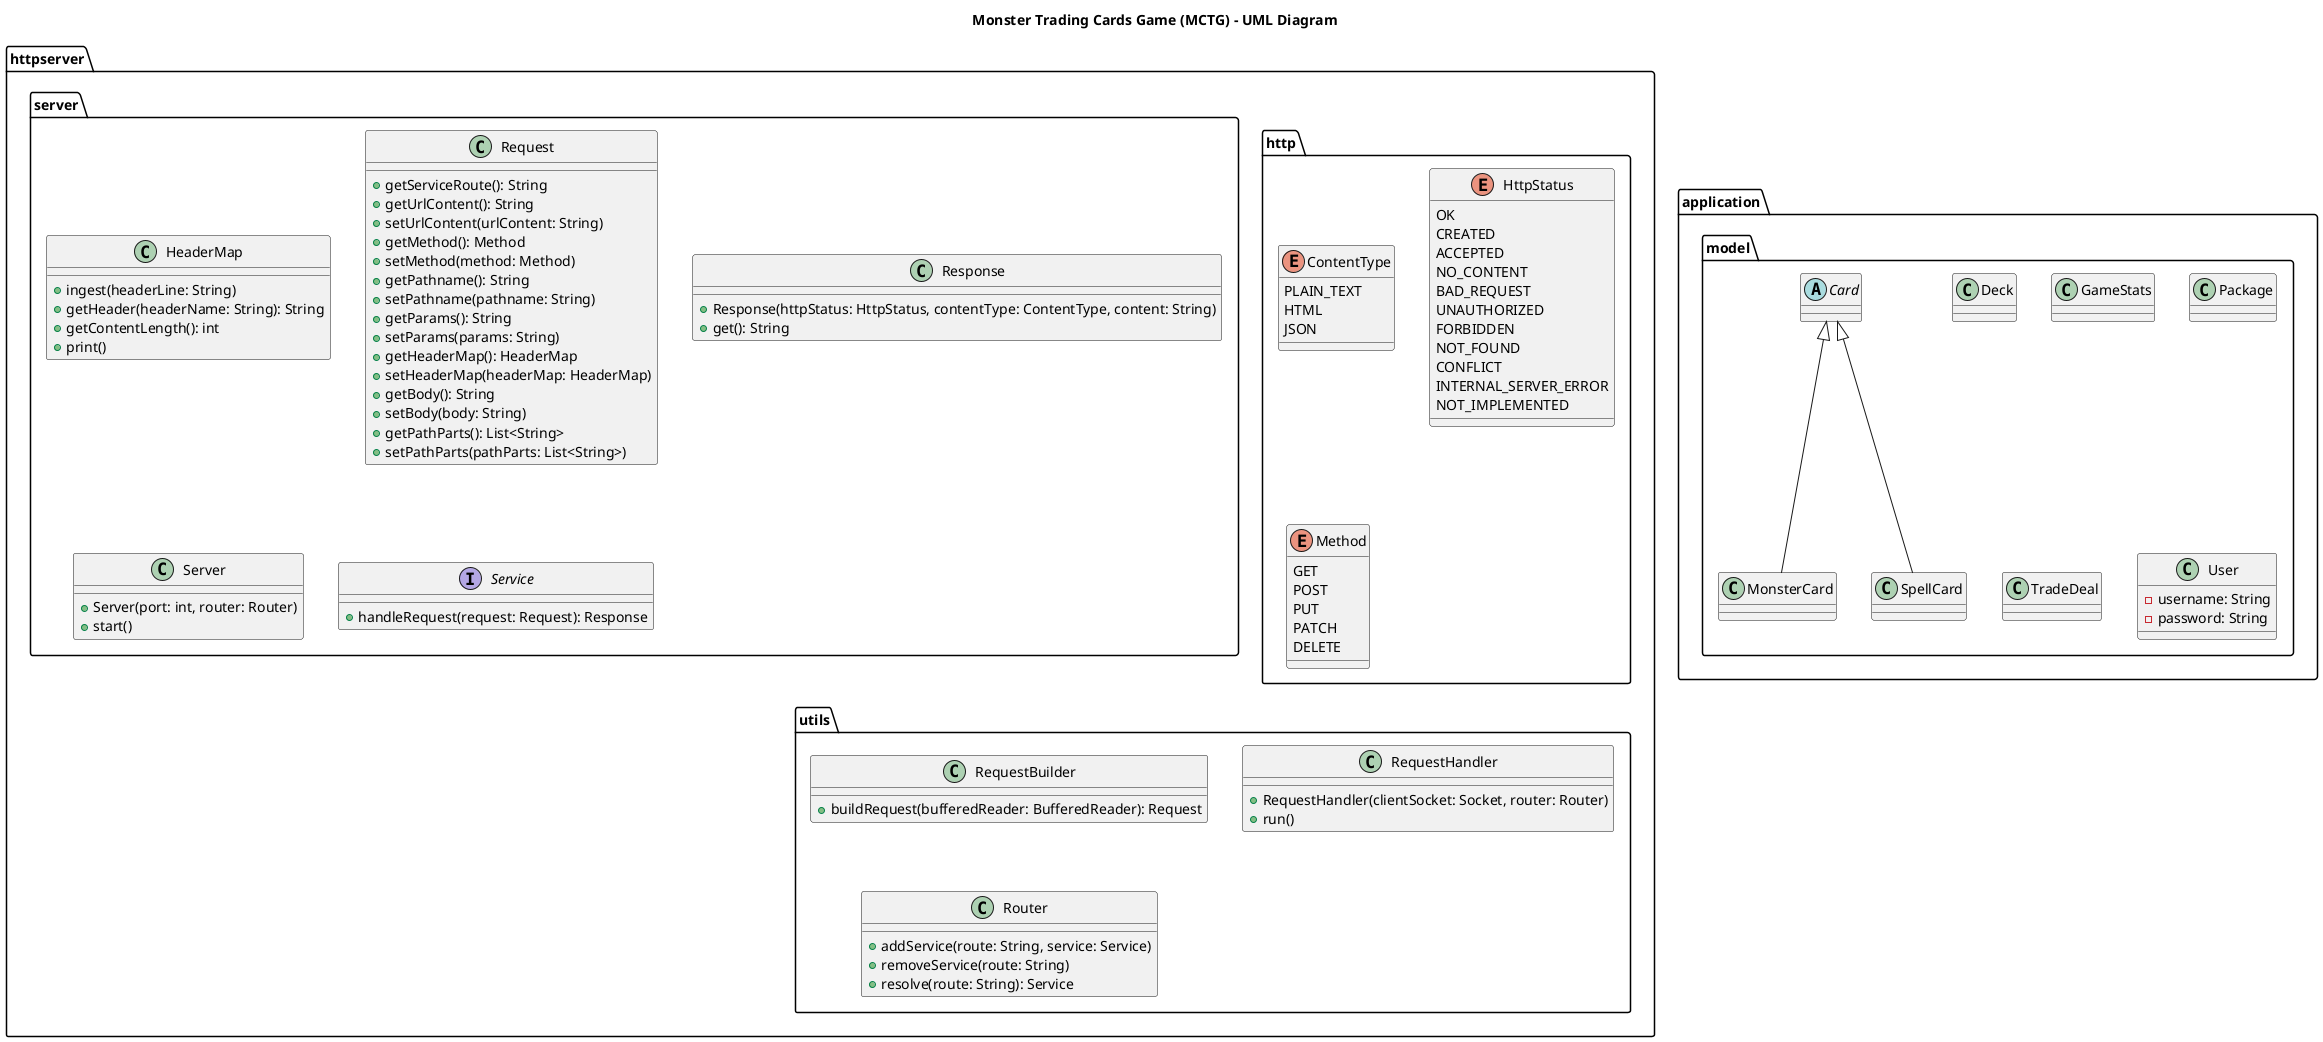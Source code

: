 @startuml
title Monster Trading Cards Game (MCTG) - UML Diagram

package "httpserver" {
    package "http" {
        enum ContentType {
            PLAIN_TEXT
            HTML
            JSON
        }
        enum HttpStatus {
            OK
            CREATED
            ACCEPTED
            NO_CONTENT
            BAD_REQUEST
            UNAUTHORIZED
            FORBIDDEN
            NOT_FOUND
            CONFLICT
            INTERNAL_SERVER_ERROR
            NOT_IMPLEMENTED
        }
        enum Method {
            GET
            POST
            PUT
            PATCH
            DELETE
        }
    }

    package "server" {
        class HeaderMap {
            +ingest(headerLine: String)
            +getHeader(headerName: String): String
            +getContentLength(): int
            +print()
        }

        class Request {
            +getServiceRoute(): String
            +getUrlContent(): String
            +setUrlContent(urlContent: String)
            +getMethod(): Method
            +setMethod(method: Method)
            +getPathname(): String
            +setPathname(pathname: String)
            +getParams(): String
            +setParams(params: String)
            +getHeaderMap(): HeaderMap
            +setHeaderMap(headerMap: HeaderMap)
            +getBody(): String
            +setBody(body: String)
            +getPathParts(): List<String>
            +setPathParts(pathParts: List<String>)
        }

        class Response {
            +Response(httpStatus: HttpStatus, contentType: ContentType, content: String)
            +get(): String
        }

        class Server {
            +Server(port: int, router: Router)
            +start()
        }

        interface Service {
            +handleRequest(request: Request): Response
        }
    }

    package "utils" {
        class RequestBuilder {
            +buildRequest(bufferedReader: BufferedReader): Request
        }

        class RequestHandler {
            +RequestHandler(clientSocket: Socket, router: Router)
            +run()
        }

        class Router {
            +addService(route: String, service: Service)
            +removeService(route: String)
            +resolve(route: String): Service
        }
    }
}

package "application" {

    package "model" {
        abstract class Card {
        }

        class MonsterCard extends Card {
        }

        class SpellCard extends Card {
        }

        class Deck {
        }

        class GameStats {
        }

        class Package {
        }

        class TradeDeal {
        }

        class User {
            - username: String
            - password: String
        }
    }
}

@enduml
